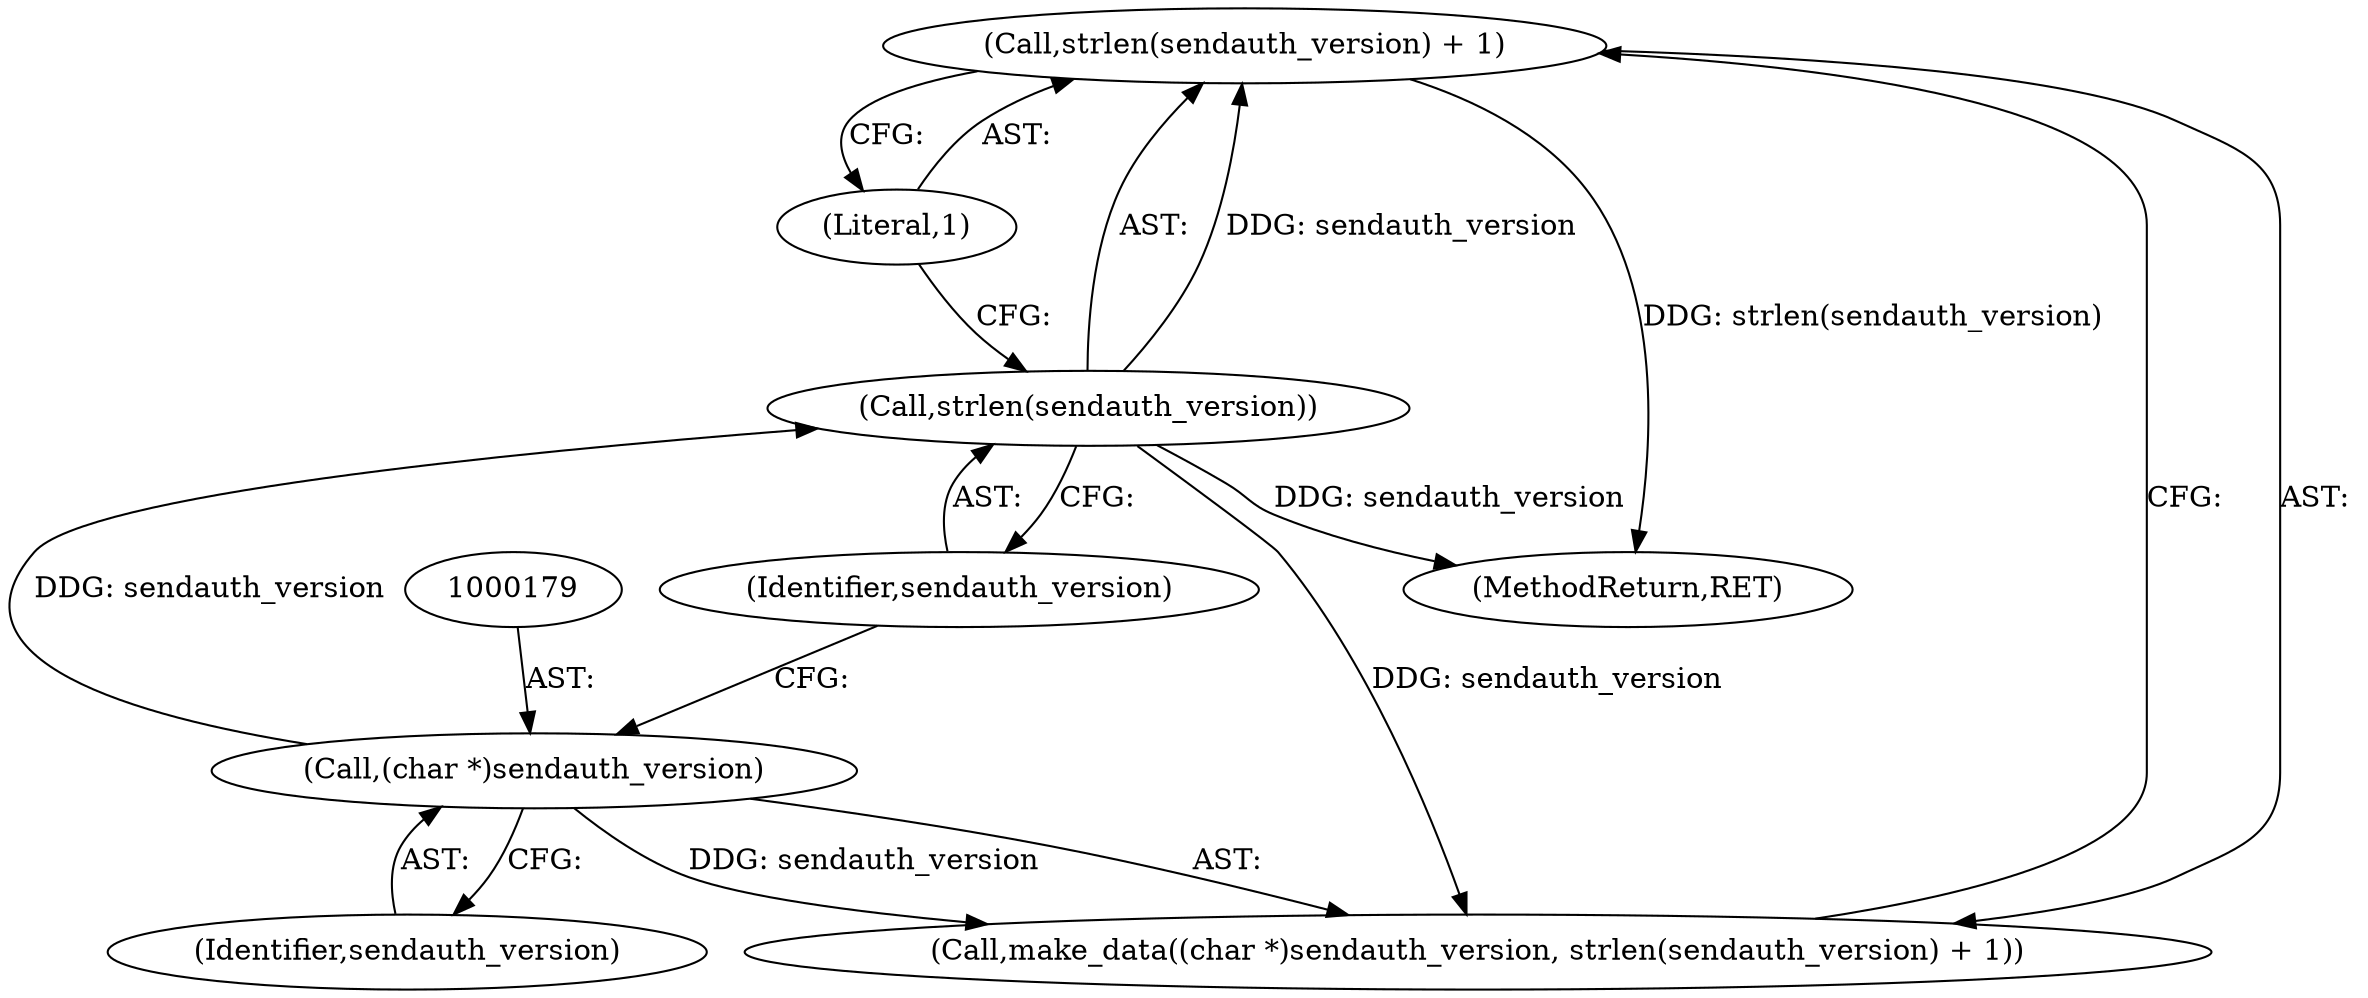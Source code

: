 digraph "0_krb5_102bb6ebf20f9174130c85c3b052ae104e5073ec_0@API" {
"1000181" [label="(Call,strlen(sendauth_version) + 1)"];
"1000182" [label="(Call,strlen(sendauth_version))"];
"1000178" [label="(Call,(char *)sendauth_version)"];
"1000181" [label="(Call,strlen(sendauth_version) + 1)"];
"1000177" [label="(Call,make_data((char *)sendauth_version, strlen(sendauth_version) + 1))"];
"1000180" [label="(Identifier,sendauth_version)"];
"1000184" [label="(Literal,1)"];
"1000620" [label="(MethodReturn,RET)"];
"1000183" [label="(Identifier,sendauth_version)"];
"1000178" [label="(Call,(char *)sendauth_version)"];
"1000182" [label="(Call,strlen(sendauth_version))"];
"1000181" -> "1000177"  [label="AST: "];
"1000181" -> "1000184"  [label="CFG: "];
"1000182" -> "1000181"  [label="AST: "];
"1000184" -> "1000181"  [label="AST: "];
"1000177" -> "1000181"  [label="CFG: "];
"1000181" -> "1000620"  [label="DDG: strlen(sendauth_version)"];
"1000182" -> "1000181"  [label="DDG: sendauth_version"];
"1000182" -> "1000183"  [label="CFG: "];
"1000183" -> "1000182"  [label="AST: "];
"1000184" -> "1000182"  [label="CFG: "];
"1000182" -> "1000620"  [label="DDG: sendauth_version"];
"1000182" -> "1000177"  [label="DDG: sendauth_version"];
"1000178" -> "1000182"  [label="DDG: sendauth_version"];
"1000178" -> "1000177"  [label="AST: "];
"1000178" -> "1000180"  [label="CFG: "];
"1000179" -> "1000178"  [label="AST: "];
"1000180" -> "1000178"  [label="AST: "];
"1000183" -> "1000178"  [label="CFG: "];
"1000178" -> "1000177"  [label="DDG: sendauth_version"];
}
